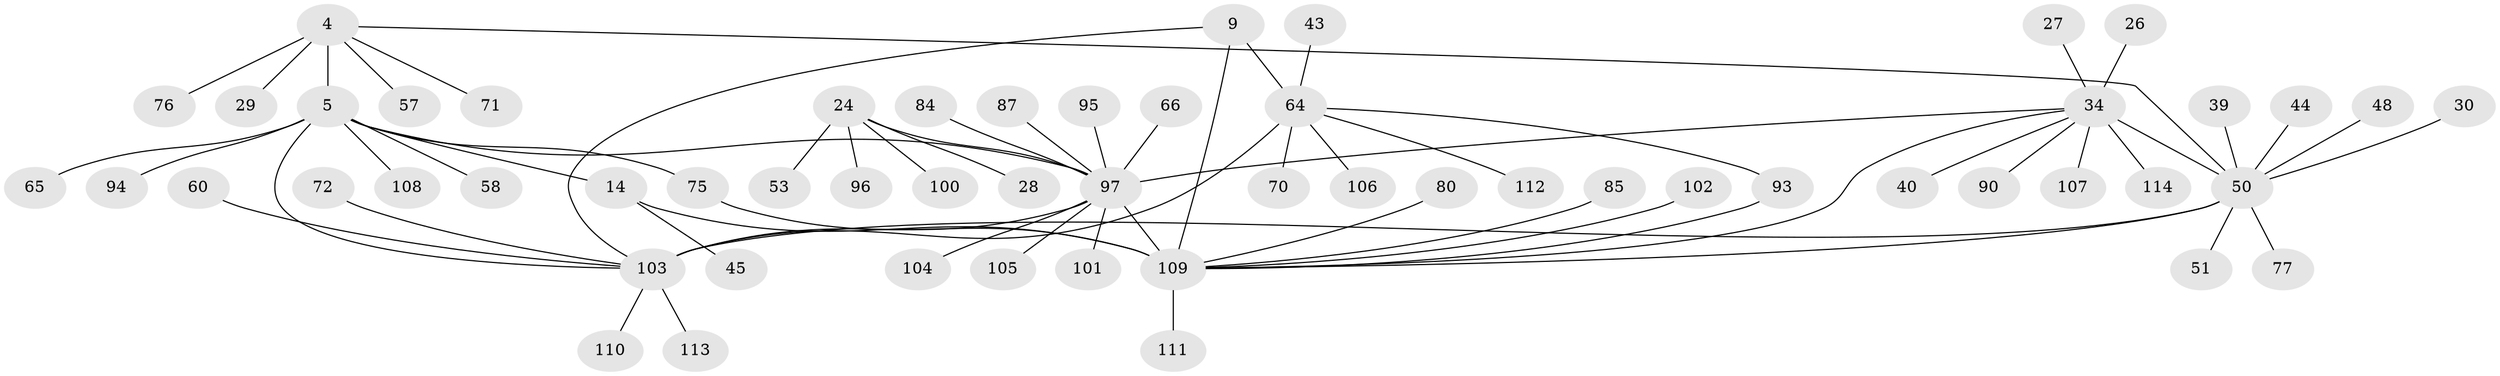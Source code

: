 // original degree distribution, {6: 0.06140350877192982, 9: 0.02631578947368421, 5: 0.02631578947368421, 8: 0.03508771929824561, 4: 0.043859649122807015, 12: 0.017543859649122806, 11: 0.008771929824561403, 7: 0.017543859649122806, 10: 0.017543859649122806, 1: 0.5614035087719298, 2: 0.14035087719298245, 3: 0.043859649122807015}
// Generated by graph-tools (version 1.1) at 2025/54/03/09/25 04:54:43]
// undirected, 57 vertices, 66 edges
graph export_dot {
graph [start="1"]
  node [color=gray90,style=filled];
  4 [super="+2"];
  5 [super="+3"];
  9 [super="+8"];
  14 [super="+11"];
  24 [super="+21"];
  26;
  27;
  28;
  29;
  30;
  34 [super="+20"];
  39;
  40;
  43;
  44;
  45;
  48;
  50 [super="+18+19"];
  51;
  53;
  57;
  58;
  60;
  64 [super="+7+36+41"];
  65;
  66;
  70;
  71;
  72;
  75 [super="+46"];
  76;
  77 [super="+32"];
  80;
  84 [super="+49"];
  85 [super="+68"];
  87;
  90;
  93 [super="+89"];
  94 [super="+81"];
  95 [super="+82"];
  96 [super="+78"];
  97 [super="+25+31+23+92+56+63"];
  100;
  101;
  102 [super="+91"];
  103 [super="+61+10+88"];
  104;
  105;
  106;
  107;
  108 [super="+98"];
  109 [super="+99+12+15+33+67+74"];
  110;
  111;
  112;
  113;
  114;
  4 -- 5 [weight=6];
  4 -- 57;
  4 -- 71;
  4 -- 76;
  4 -- 29;
  4 -- 50;
  5 -- 14;
  5 -- 58;
  5 -- 65;
  5 -- 103 [weight=2];
  5 -- 75;
  5 -- 94;
  5 -- 108;
  5 -- 97 [weight=2];
  9 -- 103 [weight=2];
  9 -- 109 [weight=2];
  9 -- 64 [weight=4];
  14 -- 45;
  14 -- 109 [weight=6];
  24 -- 100;
  24 -- 53;
  24 -- 28;
  24 -- 96;
  24 -- 97 [weight=6];
  26 -- 34;
  27 -- 34;
  30 -- 50;
  34 -- 97;
  34 -- 90;
  34 -- 40;
  34 -- 107;
  34 -- 109;
  34 -- 114;
  34 -- 50 [weight=6];
  39 -- 50;
  43 -- 64;
  44 -- 50;
  48 -- 50;
  50 -- 103 [weight=3];
  50 -- 51;
  50 -- 77;
  50 -- 109;
  60 -- 103;
  64 -- 70;
  64 -- 103 [weight=2];
  64 -- 106;
  64 -- 112;
  64 -- 93;
  66 -- 97;
  72 -- 103;
  75 -- 109;
  80 -- 109;
  84 -- 97;
  85 -- 109;
  87 -- 97;
  93 -- 109;
  95 -- 97;
  97 -- 101;
  97 -- 104;
  97 -- 109;
  97 -- 103 [weight=2];
  97 -- 105;
  102 -- 109;
  103 -- 110;
  103 -- 113;
  109 -- 111;
}
